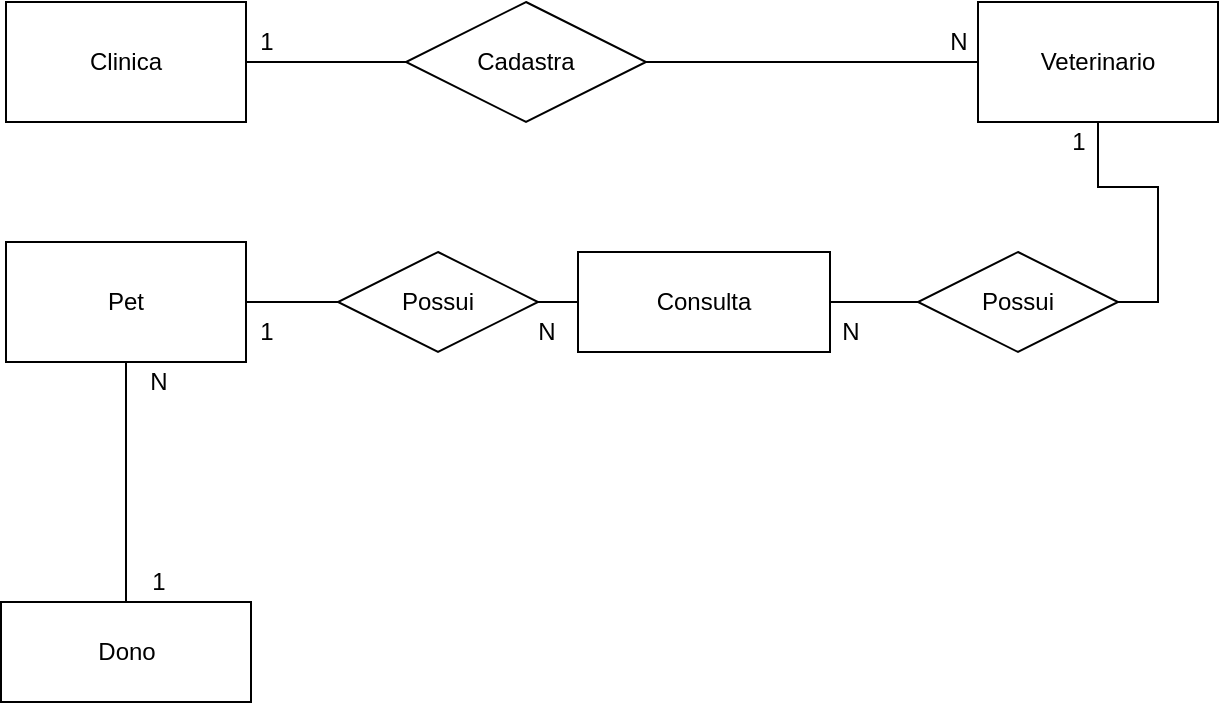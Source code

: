 <mxfile version="14.8.3" type="device" pages="2"><diagram id="OnFbCgiFtbKsJT2pwoAQ" name="conceitual"><mxGraphModel dx="1102" dy="614" grid="1" gridSize="10" guides="1" tooltips="1" connect="1" arrows="1" fold="1" page="1" pageScale="1" pageWidth="827" pageHeight="1169" math="0" shadow="0"><root><mxCell id="0"/><mxCell id="1" parent="0"/><mxCell id="nN093cGTr-EeKsWyU6kk-45" style="edgeStyle=orthogonalEdgeStyle;rounded=0;orthogonalLoop=1;jettySize=auto;html=1;entryX=0;entryY=0.5;entryDx=0;entryDy=0;endArrow=none;endFill=0;" parent="1" source="nN093cGTr-EeKsWyU6kk-42" target="nN093cGTr-EeKsWyU6kk-43" edge="1"><mxGeometry relative="1" as="geometry"/></mxCell><mxCell id="nN093cGTr-EeKsWyU6kk-42" value="Clinica" style="rounded=0;whiteSpace=wrap;html=1;" parent="1" vertex="1"><mxGeometry x="154" y="20" width="120" height="60" as="geometry"/></mxCell><mxCell id="nN093cGTr-EeKsWyU6kk-46" style="edgeStyle=orthogonalEdgeStyle;rounded=0;orthogonalLoop=1;jettySize=auto;html=1;entryX=0;entryY=0.5;entryDx=0;entryDy=0;endArrow=none;endFill=0;" parent="1" source="nN093cGTr-EeKsWyU6kk-43" target="nN093cGTr-EeKsWyU6kk-44" edge="1"><mxGeometry relative="1" as="geometry"/></mxCell><mxCell id="nN093cGTr-EeKsWyU6kk-43" value="Cadastra" style="shape=rhombus;perimeter=rhombusPerimeter;whiteSpace=wrap;html=1;align=center;" parent="1" vertex="1"><mxGeometry x="354" y="20" width="120" height="60" as="geometry"/></mxCell><mxCell id="nN093cGTr-EeKsWyU6kk-44" value="Veterinario" style="rounded=0;whiteSpace=wrap;html=1;" parent="1" vertex="1"><mxGeometry x="640" y="20" width="120" height="60" as="geometry"/></mxCell><mxCell id="nN093cGTr-EeKsWyU6kk-48" style="edgeStyle=orthogonalEdgeStyle;rounded=0;orthogonalLoop=1;jettySize=auto;html=1;endArrow=none;endFill=0;" parent="1" source="nN093cGTr-EeKsWyU6kk-47" edge="1"><mxGeometry relative="1" as="geometry"><mxPoint x="320" y="170" as="targetPoint"/></mxGeometry></mxCell><mxCell id="nN093cGTr-EeKsWyU6kk-47" value="Pet" style="rounded=0;whiteSpace=wrap;html=1;" parent="1" vertex="1"><mxGeometry x="154" y="140" width="120" height="60" as="geometry"/></mxCell><mxCell id="nN093cGTr-EeKsWyU6kk-50" style="edgeStyle=orthogonalEdgeStyle;rounded=0;orthogonalLoop=1;jettySize=auto;html=1;entryX=0.5;entryY=1;entryDx=0;entryDy=0;endArrow=none;endFill=0;exitX=1;exitY=0.5;exitDx=0;exitDy=0;" parent="1" source="nN093cGTr-EeKsWyU6kk-61" target="nN093cGTr-EeKsWyU6kk-44" edge="1"><mxGeometry relative="1" as="geometry"><mxPoint x="750" y="180" as="sourcePoint"/></mxGeometry></mxCell><mxCell id="nN093cGTr-EeKsWyU6kk-53" value="1" style="text;html=1;align=center;verticalAlign=middle;resizable=0;points=[];autosize=1;strokeColor=none;" parent="1" vertex="1"><mxGeometry x="274" y="30" width="20" height="20" as="geometry"/></mxCell><mxCell id="nN093cGTr-EeKsWyU6kk-54" value="N" style="text;html=1;align=center;verticalAlign=middle;resizable=0;points=[];autosize=1;strokeColor=none;" parent="1" vertex="1"><mxGeometry x="620" y="30" width="20" height="20" as="geometry"/></mxCell><mxCell id="nN093cGTr-EeKsWyU6kk-55" value="Consulta" style="whiteSpace=wrap;html=1;align=center;" parent="1" vertex="1"><mxGeometry x="440" y="145" width="126" height="50" as="geometry"/></mxCell><mxCell id="nN093cGTr-EeKsWyU6kk-58" style="edgeStyle=orthogonalEdgeStyle;rounded=0;orthogonalLoop=1;jettySize=auto;html=1;entryX=0;entryY=0.5;entryDx=0;entryDy=0;endArrow=none;endFill=0;" parent="1" source="nN093cGTr-EeKsWyU6kk-57" target="nN093cGTr-EeKsWyU6kk-55" edge="1"><mxGeometry relative="1" as="geometry"/></mxCell><mxCell id="nN093cGTr-EeKsWyU6kk-57" value="Possui" style="shape=rhombus;perimeter=rhombusPerimeter;whiteSpace=wrap;html=1;align=center;" parent="1" vertex="1"><mxGeometry x="320" y="145" width="100" height="50" as="geometry"/></mxCell><mxCell id="nN093cGTr-EeKsWyU6kk-62" style="edgeStyle=orthogonalEdgeStyle;rounded=0;orthogonalLoop=1;jettySize=auto;html=1;entryX=1;entryY=0.5;entryDx=0;entryDy=0;endArrow=none;endFill=0;" parent="1" source="nN093cGTr-EeKsWyU6kk-61" target="nN093cGTr-EeKsWyU6kk-55" edge="1"><mxGeometry relative="1" as="geometry"/></mxCell><mxCell id="nN093cGTr-EeKsWyU6kk-61" value="Possui" style="shape=rhombus;perimeter=rhombusPerimeter;whiteSpace=wrap;html=1;align=center;" parent="1" vertex="1"><mxGeometry x="610" y="145" width="100" height="50" as="geometry"/></mxCell><mxCell id="nN093cGTr-EeKsWyU6kk-63" value="1" style="text;html=1;align=center;verticalAlign=middle;resizable=0;points=[];autosize=1;strokeColor=none;" parent="1" vertex="1"><mxGeometry x="274" y="175" width="20" height="20" as="geometry"/></mxCell><mxCell id="nN093cGTr-EeKsWyU6kk-64" value="N" style="text;html=1;align=center;verticalAlign=middle;resizable=0;points=[];autosize=1;strokeColor=none;" parent="1" vertex="1"><mxGeometry x="414" y="175" width="20" height="20" as="geometry"/></mxCell><mxCell id="nN093cGTr-EeKsWyU6kk-65" value="1" style="text;html=1;align=center;verticalAlign=middle;resizable=0;points=[];autosize=1;strokeColor=none;" parent="1" vertex="1"><mxGeometry x="680" y="80" width="20" height="20" as="geometry"/></mxCell><mxCell id="nN093cGTr-EeKsWyU6kk-66" value="N" style="text;html=1;align=center;verticalAlign=middle;resizable=0;points=[];autosize=1;strokeColor=none;" parent="1" vertex="1"><mxGeometry x="566" y="175" width="20" height="20" as="geometry"/></mxCell><mxCell id="nN093cGTr-EeKsWyU6kk-68" style="edgeStyle=orthogonalEdgeStyle;rounded=0;orthogonalLoop=1;jettySize=auto;html=1;entryX=0.5;entryY=1;entryDx=0;entryDy=0;endArrow=none;endFill=0;" parent="1" source="nN093cGTr-EeKsWyU6kk-67" target="nN093cGTr-EeKsWyU6kk-47" edge="1"><mxGeometry relative="1" as="geometry"><Array as="points"><mxPoint x="214" y="290"/><mxPoint x="214" y="290"/></Array></mxGeometry></mxCell><mxCell id="nN093cGTr-EeKsWyU6kk-67" value="Dono" style="whiteSpace=wrap;html=1;align=center;" parent="1" vertex="1"><mxGeometry x="151.5" y="320" width="125" height="50" as="geometry"/></mxCell><mxCell id="nN093cGTr-EeKsWyU6kk-69" value="N" style="text;html=1;align=center;verticalAlign=middle;resizable=0;points=[];autosize=1;strokeColor=none;" parent="1" vertex="1"><mxGeometry x="220" y="200" width="20" height="20" as="geometry"/></mxCell><mxCell id="nN093cGTr-EeKsWyU6kk-70" value="1" style="text;html=1;align=center;verticalAlign=middle;resizable=0;points=[];autosize=1;strokeColor=none;" parent="1" vertex="1"><mxGeometry x="220" y="300" width="20" height="20" as="geometry"/></mxCell></root></mxGraphModel></diagram><diagram id="5a3d0AEh72yn7IAAGHMt" name="logico"><mxGraphModel dx="1102" dy="614" grid="1" gridSize="10" guides="1" tooltips="1" connect="1" arrows="1" fold="1" page="1" pageScale="1" pageWidth="827" pageHeight="1169" math="0" shadow="0"><root><mxCell id="mE3zq2TkPyMRRu1g7rVJ-0"/><mxCell id="mE3zq2TkPyMRRu1g7rVJ-1" parent="mE3zq2TkPyMRRu1g7rVJ-0"/><mxCell id="PNqtEEp4w9q0e0GIBCmY-0" value="Clinica" style="shape=table;startSize=30;container=1;collapsible=1;childLayout=tableLayout;fixedRows=1;rowLines=0;fontStyle=1;align=center;resizeLast=1;" vertex="1" parent="mE3zq2TkPyMRRu1g7rVJ-1"><mxGeometry width="180" height="100" as="geometry"/></mxCell><mxCell id="PNqtEEp4w9q0e0GIBCmY-1" value="" style="shape=partialRectangle;collapsible=0;dropTarget=0;pointerEvents=0;fillColor=none;top=0;left=0;bottom=1;right=0;points=[[0,0.5],[1,0.5]];portConstraint=eastwest;" vertex="1" parent="PNqtEEp4w9q0e0GIBCmY-0"><mxGeometry y="30" width="180" height="30" as="geometry"/></mxCell><mxCell id="PNqtEEp4w9q0e0GIBCmY-2" value="PK" style="shape=partialRectangle;connectable=0;fillColor=none;top=0;left=0;bottom=0;right=0;fontStyle=1;overflow=hidden;" vertex="1" parent="PNqtEEp4w9q0e0GIBCmY-1"><mxGeometry width="30" height="30" as="geometry"/></mxCell><mxCell id="PNqtEEp4w9q0e0GIBCmY-3" value="IdClinica" style="shape=partialRectangle;connectable=0;fillColor=none;top=0;left=0;bottom=0;right=0;align=left;spacingLeft=6;fontStyle=5;overflow=hidden;" vertex="1" parent="PNqtEEp4w9q0e0GIBCmY-1"><mxGeometry x="30" width="150" height="30" as="geometry"/></mxCell><mxCell id="PNqtEEp4w9q0e0GIBCmY-4" value="" style="shape=partialRectangle;collapsible=0;dropTarget=0;pointerEvents=0;fillColor=none;top=0;left=0;bottom=0;right=0;points=[[0,0.5],[1,0.5]];portConstraint=eastwest;" vertex="1" parent="PNqtEEp4w9q0e0GIBCmY-0"><mxGeometry y="60" width="180" height="30" as="geometry"/></mxCell><mxCell id="PNqtEEp4w9q0e0GIBCmY-5" value="" style="shape=partialRectangle;connectable=0;fillColor=none;top=0;left=0;bottom=0;right=0;editable=1;overflow=hidden;" vertex="1" parent="PNqtEEp4w9q0e0GIBCmY-4"><mxGeometry width="30" height="30" as="geometry"/></mxCell><mxCell id="PNqtEEp4w9q0e0GIBCmY-6" value="Endereco" style="shape=partialRectangle;connectable=0;fillColor=none;top=0;left=0;bottom=0;right=0;align=left;spacingLeft=6;overflow=hidden;" vertex="1" parent="PNqtEEp4w9q0e0GIBCmY-4"><mxGeometry x="30" width="150" height="30" as="geometry"/></mxCell><mxCell id="PNqtEEp4w9q0e0GIBCmY-13" value="Veterinario" style="shape=table;startSize=30;container=1;collapsible=1;childLayout=tableLayout;fixedRows=1;rowLines=0;fontStyle=1;align=center;resizeLast=1;" vertex="1" parent="mE3zq2TkPyMRRu1g7rVJ-1"><mxGeometry x="310" width="180" height="130" as="geometry"/></mxCell><mxCell id="PNqtEEp4w9q0e0GIBCmY-14" value="" style="shape=partialRectangle;collapsible=0;dropTarget=0;pointerEvents=0;fillColor=none;top=0;left=0;bottom=0;right=0;points=[[0,0.5],[1,0.5]];portConstraint=eastwest;" vertex="1" parent="PNqtEEp4w9q0e0GIBCmY-13"><mxGeometry y="30" width="180" height="30" as="geometry"/></mxCell><mxCell id="PNqtEEp4w9q0e0GIBCmY-15" value="PK" style="shape=partialRectangle;connectable=0;fillColor=none;top=0;left=0;bottom=0;right=0;fontStyle=1;overflow=hidden;" vertex="1" parent="PNqtEEp4w9q0e0GIBCmY-14"><mxGeometry width="60" height="30" as="geometry"/></mxCell><mxCell id="PNqtEEp4w9q0e0GIBCmY-16" value="IdVeterinario" style="shape=partialRectangle;connectable=0;fillColor=none;top=0;left=0;bottom=0;right=0;align=left;spacingLeft=6;fontStyle=5;overflow=hidden;" vertex="1" parent="PNqtEEp4w9q0e0GIBCmY-14"><mxGeometry x="60" width="120" height="30" as="geometry"/></mxCell><mxCell id="PNqtEEp4w9q0e0GIBCmY-17" value="" style="shape=partialRectangle;collapsible=0;dropTarget=0;pointerEvents=0;fillColor=none;top=0;left=0;bottom=1;right=0;points=[[0,0.5],[1,0.5]];portConstraint=eastwest;" vertex="1" parent="PNqtEEp4w9q0e0GIBCmY-13"><mxGeometry y="60" width="180" height="30" as="geometry"/></mxCell><mxCell id="PNqtEEp4w9q0e0GIBCmY-18" value="FK" style="shape=partialRectangle;connectable=0;fillColor=none;top=0;left=0;bottom=0;right=0;fontStyle=1;overflow=hidden;" vertex="1" parent="PNqtEEp4w9q0e0GIBCmY-17"><mxGeometry width="60" height="30" as="geometry"/></mxCell><mxCell id="PNqtEEp4w9q0e0GIBCmY-19" value="IdClinica" style="shape=partialRectangle;connectable=0;fillColor=none;top=0;left=0;bottom=0;right=0;align=left;spacingLeft=6;fontStyle=5;overflow=hidden;" vertex="1" parent="PNqtEEp4w9q0e0GIBCmY-17"><mxGeometry x="60" width="120" height="30" as="geometry"/></mxCell><mxCell id="PNqtEEp4w9q0e0GIBCmY-20" value="" style="shape=partialRectangle;collapsible=0;dropTarget=0;pointerEvents=0;fillColor=none;top=0;left=0;bottom=0;right=0;points=[[0,0.5],[1,0.5]];portConstraint=eastwest;" vertex="1" parent="PNqtEEp4w9q0e0GIBCmY-13"><mxGeometry y="90" width="180" height="30" as="geometry"/></mxCell><mxCell id="PNqtEEp4w9q0e0GIBCmY-21" value="" style="shape=partialRectangle;connectable=0;fillColor=none;top=0;left=0;bottom=0;right=0;editable=1;overflow=hidden;" vertex="1" parent="PNqtEEp4w9q0e0GIBCmY-20"><mxGeometry width="60" height="30" as="geometry"/></mxCell><mxCell id="PNqtEEp4w9q0e0GIBCmY-22" value="nome" style="shape=partialRectangle;connectable=0;fillColor=none;top=0;left=0;bottom=0;right=0;align=left;spacingLeft=6;overflow=hidden;" vertex="1" parent="PNqtEEp4w9q0e0GIBCmY-20"><mxGeometry x="60" width="120" height="30" as="geometry"/></mxCell><mxCell id="PNqtEEp4w9q0e0GIBCmY-26" value="" style="edgeStyle=entityRelationEdgeStyle;fontSize=12;html=1;endArrow=ERoneToMany;" edge="1" parent="mE3zq2TkPyMRRu1g7rVJ-1" source="PNqtEEp4w9q0e0GIBCmY-1" target="PNqtEEp4w9q0e0GIBCmY-17"><mxGeometry width="100" height="100" relative="1" as="geometry"><mxPoint x="360" y="370" as="sourcePoint"/><mxPoint x="460" y="270" as="targetPoint"/></mxGeometry></mxCell><mxCell id="DdA2Aj8NmmW0z8TJMMHV-0" value="Pets" style="shape=table;startSize=30;container=1;collapsible=1;childLayout=tableLayout;fixedRows=1;rowLines=0;fontStyle=1;align=center;resizeLast=1;" vertex="1" parent="mE3zq2TkPyMRRu1g7rVJ-1"><mxGeometry x="320" y="230" width="180" height="190" as="geometry"/></mxCell><mxCell id="DdA2Aj8NmmW0z8TJMMHV-1" value="" style="shape=partialRectangle;collapsible=0;dropTarget=0;pointerEvents=0;fillColor=none;top=0;left=0;bottom=0;right=0;points=[[0,0.5],[1,0.5]];portConstraint=eastwest;" vertex="1" parent="DdA2Aj8NmmW0z8TJMMHV-0"><mxGeometry y="30" width="180" height="30" as="geometry"/></mxCell><mxCell id="DdA2Aj8NmmW0z8TJMMHV-2" value="PK" style="shape=partialRectangle;connectable=0;fillColor=none;top=0;left=0;bottom=0;right=0;fontStyle=1;overflow=hidden;" vertex="1" parent="DdA2Aj8NmmW0z8TJMMHV-1"><mxGeometry width="60" height="30" as="geometry"/></mxCell><mxCell id="DdA2Aj8NmmW0z8TJMMHV-3" value="IdPet" style="shape=partialRectangle;connectable=0;fillColor=none;top=0;left=0;bottom=0;right=0;align=left;spacingLeft=6;fontStyle=5;overflow=hidden;" vertex="1" parent="DdA2Aj8NmmW0z8TJMMHV-1"><mxGeometry x="60" width="120" height="30" as="geometry"/></mxCell><mxCell id="DdA2Aj8NmmW0z8TJMMHV-4" value="" style="shape=partialRectangle;collapsible=0;dropTarget=0;pointerEvents=0;fillColor=none;top=0;left=0;bottom=1;right=0;points=[[0,0.5],[1,0.5]];portConstraint=eastwest;" vertex="1" parent="DdA2Aj8NmmW0z8TJMMHV-0"><mxGeometry y="60" width="180" height="30" as="geometry"/></mxCell><mxCell id="DdA2Aj8NmmW0z8TJMMHV-5" value="FK" style="shape=partialRectangle;connectable=0;fillColor=none;top=0;left=0;bottom=0;right=0;fontStyle=1;overflow=hidden;" vertex="1" parent="DdA2Aj8NmmW0z8TJMMHV-4"><mxGeometry width="60" height="30" as="geometry"/></mxCell><mxCell id="DdA2Aj8NmmW0z8TJMMHV-6" value="IdDono" style="shape=partialRectangle;connectable=0;fillColor=none;top=0;left=0;bottom=0;right=0;align=left;spacingLeft=6;fontStyle=5;overflow=hidden;" vertex="1" parent="DdA2Aj8NmmW0z8TJMMHV-4"><mxGeometry x="60" width="120" height="30" as="geometry"/></mxCell><mxCell id="DdA2Aj8NmmW0z8TJMMHV-89" value="" style="shape=partialRectangle;collapsible=0;dropTarget=0;pointerEvents=0;fillColor=none;top=0;left=0;bottom=1;right=0;points=[[0,0.5],[1,0.5]];portConstraint=eastwest;" vertex="1" parent="DdA2Aj8NmmW0z8TJMMHV-0"><mxGeometry y="90" width="180" height="30" as="geometry"/></mxCell><mxCell id="DdA2Aj8NmmW0z8TJMMHV-90" value="FK" style="shape=partialRectangle;connectable=0;fillColor=none;top=0;left=0;bottom=0;right=0;fontStyle=1;overflow=hidden;" vertex="1" parent="DdA2Aj8NmmW0z8TJMMHV-89"><mxGeometry width="60" height="30" as="geometry"/></mxCell><mxCell id="DdA2Aj8NmmW0z8TJMMHV-91" value="IdRaca" style="shape=partialRectangle;connectable=0;fillColor=none;top=0;left=0;bottom=0;right=0;align=left;spacingLeft=6;fontStyle=5;overflow=hidden;" vertex="1" parent="DdA2Aj8NmmW0z8TJMMHV-89"><mxGeometry x="60" width="120" height="30" as="geometry"/></mxCell><mxCell id="DdA2Aj8NmmW0z8TJMMHV-7" value="" style="shape=partialRectangle;collapsible=0;dropTarget=0;pointerEvents=0;fillColor=none;top=0;left=0;bottom=0;right=0;points=[[0,0.5],[1,0.5]];portConstraint=eastwest;" vertex="1" parent="DdA2Aj8NmmW0z8TJMMHV-0"><mxGeometry y="120" width="180" height="30" as="geometry"/></mxCell><mxCell id="DdA2Aj8NmmW0z8TJMMHV-8" value="" style="shape=partialRectangle;connectable=0;fillColor=none;top=0;left=0;bottom=0;right=0;editable=1;overflow=hidden;" vertex="1" parent="DdA2Aj8NmmW0z8TJMMHV-7"><mxGeometry width="60" height="30" as="geometry"/></mxCell><mxCell id="DdA2Aj8NmmW0z8TJMMHV-9" value="nome_pet" style="shape=partialRectangle;connectable=0;fillColor=none;top=0;left=0;bottom=0;right=0;align=left;spacingLeft=6;overflow=hidden;" vertex="1" parent="DdA2Aj8NmmW0z8TJMMHV-7"><mxGeometry x="60" width="120" height="30" as="geometry"/></mxCell><mxCell id="DdA2Aj8NmmW0z8TJMMHV-10" value="" style="shape=partialRectangle;collapsible=0;dropTarget=0;pointerEvents=0;fillColor=none;top=0;left=0;bottom=0;right=0;points=[[0,0.5],[1,0.5]];portConstraint=eastwest;" vertex="1" parent="DdA2Aj8NmmW0z8TJMMHV-0"><mxGeometry y="150" width="180" height="30" as="geometry"/></mxCell><mxCell id="DdA2Aj8NmmW0z8TJMMHV-11" value="" style="shape=partialRectangle;connectable=0;fillColor=none;top=0;left=0;bottom=0;right=0;editable=1;overflow=hidden;" vertex="1" parent="DdA2Aj8NmmW0z8TJMMHV-10"><mxGeometry width="60" height="30" as="geometry"/></mxCell><mxCell id="DdA2Aj8NmmW0z8TJMMHV-12" value="data_de_nascimento" style="shape=partialRectangle;connectable=0;fillColor=none;top=0;left=0;bottom=0;right=0;align=left;spacingLeft=6;overflow=hidden;" vertex="1" parent="DdA2Aj8NmmW0z8TJMMHV-10"><mxGeometry x="60" width="120" height="30" as="geometry"/></mxCell><mxCell id="DdA2Aj8NmmW0z8TJMMHV-44" value="Consulta" style="shape=table;startSize=30;container=1;collapsible=1;childLayout=tableLayout;fixedRows=1;rowLines=0;fontStyle=1;align=center;resizeLast=1;" vertex="1" parent="mE3zq2TkPyMRRu1g7rVJ-1"><mxGeometry x="610" width="180" height="190" as="geometry"/></mxCell><mxCell id="DdA2Aj8NmmW0z8TJMMHV-45" value="" style="shape=partialRectangle;collapsible=0;dropTarget=0;pointerEvents=0;fillColor=none;top=0;left=0;bottom=0;right=0;points=[[0,0.5],[1,0.5]];portConstraint=eastwest;" vertex="1" parent="DdA2Aj8NmmW0z8TJMMHV-44"><mxGeometry y="30" width="180" height="30" as="geometry"/></mxCell><mxCell id="DdA2Aj8NmmW0z8TJMMHV-46" value="PK" style="shape=partialRectangle;connectable=0;fillColor=none;top=0;left=0;bottom=0;right=0;fontStyle=1;overflow=hidden;" vertex="1" parent="DdA2Aj8NmmW0z8TJMMHV-45"><mxGeometry width="60" height="30" as="geometry"/></mxCell><mxCell id="DdA2Aj8NmmW0z8TJMMHV-47" value="IdConsulta" style="shape=partialRectangle;connectable=0;fillColor=none;top=0;left=0;bottom=0;right=0;align=left;spacingLeft=6;fontStyle=5;overflow=hidden;" vertex="1" parent="DdA2Aj8NmmW0z8TJMMHV-45"><mxGeometry x="60" width="120" height="30" as="geometry"/></mxCell><mxCell id="DdA2Aj8NmmW0z8TJMMHV-48" value="" style="shape=partialRectangle;collapsible=0;dropTarget=0;pointerEvents=0;fillColor=none;top=0;left=0;bottom=1;right=0;points=[[0,0.5],[1,0.5]];portConstraint=eastwest;" vertex="1" parent="DdA2Aj8NmmW0z8TJMMHV-44"><mxGeometry y="60" width="180" height="30" as="geometry"/></mxCell><mxCell id="DdA2Aj8NmmW0z8TJMMHV-49" value="FK" style="shape=partialRectangle;connectable=0;fillColor=none;top=0;left=0;bottom=0;right=0;fontStyle=1;overflow=hidden;" vertex="1" parent="DdA2Aj8NmmW0z8TJMMHV-48"><mxGeometry width="60" height="30" as="geometry"/></mxCell><mxCell id="DdA2Aj8NmmW0z8TJMMHV-50" value="IdPet" style="shape=partialRectangle;connectable=0;fillColor=none;top=0;left=0;bottom=0;right=0;align=left;spacingLeft=6;fontStyle=5;overflow=hidden;" vertex="1" parent="DdA2Aj8NmmW0z8TJMMHV-48"><mxGeometry x="60" width="120" height="30" as="geometry"/></mxCell><mxCell id="DdA2Aj8NmmW0z8TJMMHV-60" value="" style="shape=partialRectangle;collapsible=0;dropTarget=0;pointerEvents=0;fillColor=none;top=0;left=0;bottom=1;right=0;points=[[0,0.5],[1,0.5]];portConstraint=eastwest;" vertex="1" parent="DdA2Aj8NmmW0z8TJMMHV-44"><mxGeometry y="90" width="180" height="30" as="geometry"/></mxCell><mxCell id="DdA2Aj8NmmW0z8TJMMHV-61" value="FK" style="shape=partialRectangle;connectable=0;fillColor=none;top=0;left=0;bottom=0;right=0;fontStyle=1;overflow=hidden;" vertex="1" parent="DdA2Aj8NmmW0z8TJMMHV-60"><mxGeometry width="60" height="30" as="geometry"/></mxCell><mxCell id="DdA2Aj8NmmW0z8TJMMHV-62" value="IdVeterinario" style="shape=partialRectangle;connectable=0;fillColor=none;top=0;left=0;bottom=0;right=0;align=left;spacingLeft=6;fontStyle=5;overflow=hidden;" vertex="1" parent="DdA2Aj8NmmW0z8TJMMHV-60"><mxGeometry x="60" width="120" height="30" as="geometry"/></mxCell><mxCell id="DdA2Aj8NmmW0z8TJMMHV-51" value="" style="shape=partialRectangle;collapsible=0;dropTarget=0;pointerEvents=0;fillColor=none;top=0;left=0;bottom=0;right=0;points=[[0,0.5],[1,0.5]];portConstraint=eastwest;" vertex="1" parent="DdA2Aj8NmmW0z8TJMMHV-44"><mxGeometry y="120" width="180" height="30" as="geometry"/></mxCell><mxCell id="DdA2Aj8NmmW0z8TJMMHV-52" value="" style="shape=partialRectangle;connectable=0;fillColor=none;top=0;left=0;bottom=0;right=0;editable=1;overflow=hidden;" vertex="1" parent="DdA2Aj8NmmW0z8TJMMHV-51"><mxGeometry width="60" height="30" as="geometry"/></mxCell><mxCell id="DdA2Aj8NmmW0z8TJMMHV-53" value="Row 3" style="shape=partialRectangle;connectable=0;fillColor=none;top=0;left=0;bottom=0;right=0;align=left;spacingLeft=6;overflow=hidden;" vertex="1" parent="DdA2Aj8NmmW0z8TJMMHV-51"><mxGeometry x="60" width="120" height="30" as="geometry"/></mxCell><mxCell id="DdA2Aj8NmmW0z8TJMMHV-54" value="" style="shape=partialRectangle;collapsible=0;dropTarget=0;pointerEvents=0;fillColor=none;top=0;left=0;bottom=0;right=0;points=[[0,0.5],[1,0.5]];portConstraint=eastwest;" vertex="1" parent="DdA2Aj8NmmW0z8TJMMHV-44"><mxGeometry y="150" width="180" height="30" as="geometry"/></mxCell><mxCell id="DdA2Aj8NmmW0z8TJMMHV-55" value="" style="shape=partialRectangle;connectable=0;fillColor=none;top=0;left=0;bottom=0;right=0;editable=1;overflow=hidden;" vertex="1" parent="DdA2Aj8NmmW0z8TJMMHV-54"><mxGeometry width="60" height="30" as="geometry"/></mxCell><mxCell id="DdA2Aj8NmmW0z8TJMMHV-56" value="Row 4" style="shape=partialRectangle;connectable=0;fillColor=none;top=0;left=0;bottom=0;right=0;align=left;spacingLeft=6;overflow=hidden;" vertex="1" parent="DdA2Aj8NmmW0z8TJMMHV-54"><mxGeometry x="60" width="120" height="30" as="geometry"/></mxCell><mxCell id="DdA2Aj8NmmW0z8TJMMHV-63" value="" style="edgeStyle=entityRelationEdgeStyle;fontSize=12;html=1;endArrow=ERoneToMany;" edge="1" parent="mE3zq2TkPyMRRu1g7rVJ-1" source="PNqtEEp4w9q0e0GIBCmY-14" target="DdA2Aj8NmmW0z8TJMMHV-60"><mxGeometry width="100" height="100" relative="1" as="geometry"><mxPoint x="360" y="370" as="sourcePoint"/><mxPoint x="460" y="270" as="targetPoint"/></mxGeometry></mxCell><mxCell id="DdA2Aj8NmmW0z8TJMMHV-64" value="" style="edgeStyle=entityRelationEdgeStyle;fontSize=12;html=1;endArrow=ERoneToMany;" edge="1" parent="mE3zq2TkPyMRRu1g7rVJ-1" source="DdA2Aj8NmmW0z8TJMMHV-1" target="DdA2Aj8NmmW0z8TJMMHV-48"><mxGeometry width="100" height="100" relative="1" as="geometry"><mxPoint x="360" y="370" as="sourcePoint"/><mxPoint x="460" y="270" as="targetPoint"/></mxGeometry></mxCell><mxCell id="DdA2Aj8NmmW0z8TJMMHV-75" value="Dono" style="shape=table;startSize=30;container=1;collapsible=1;childLayout=tableLayout;fixedRows=1;rowLines=0;fontStyle=1;align=center;resizeLast=1;" vertex="1" parent="mE3zq2TkPyMRRu1g7rVJ-1"><mxGeometry y="240" width="180" height="100" as="geometry"/></mxCell><mxCell id="DdA2Aj8NmmW0z8TJMMHV-76" value="" style="shape=partialRectangle;collapsible=0;dropTarget=0;pointerEvents=0;fillColor=none;top=0;left=0;bottom=0;right=0;points=[[0,0.5],[1,0.5]];portConstraint=eastwest;" vertex="1" parent="DdA2Aj8NmmW0z8TJMMHV-75"><mxGeometry y="30" width="180" height="30" as="geometry"/></mxCell><mxCell id="DdA2Aj8NmmW0z8TJMMHV-77" value="PK" style="shape=partialRectangle;connectable=0;fillColor=none;top=0;left=0;bottom=0;right=0;fontStyle=1;overflow=hidden;" vertex="1" parent="DdA2Aj8NmmW0z8TJMMHV-76"><mxGeometry width="60" height="30" as="geometry"/></mxCell><mxCell id="DdA2Aj8NmmW0z8TJMMHV-78" value="IdDono" style="shape=partialRectangle;connectable=0;fillColor=none;top=0;left=0;bottom=0;right=0;align=left;spacingLeft=6;fontStyle=5;overflow=hidden;" vertex="1" parent="DdA2Aj8NmmW0z8TJMMHV-76"><mxGeometry x="60" width="120" height="30" as="geometry"/></mxCell><mxCell id="DdA2Aj8NmmW0z8TJMMHV-82" value="" style="shape=partialRectangle;collapsible=0;dropTarget=0;pointerEvents=0;fillColor=none;top=0;left=0;bottom=0;right=0;points=[[0,0.5],[1,0.5]];portConstraint=eastwest;" vertex="1" parent="DdA2Aj8NmmW0z8TJMMHV-75"><mxGeometry y="60" width="180" height="30" as="geometry"/></mxCell><mxCell id="DdA2Aj8NmmW0z8TJMMHV-83" value="" style="shape=partialRectangle;connectable=0;fillColor=none;top=0;left=0;bottom=0;right=0;editable=1;overflow=hidden;" vertex="1" parent="DdA2Aj8NmmW0z8TJMMHV-82"><mxGeometry width="60" height="30" as="geometry"/></mxCell><mxCell id="DdA2Aj8NmmW0z8TJMMHV-84" value="nome" style="shape=partialRectangle;connectable=0;fillColor=none;top=0;left=0;bottom=0;right=0;align=left;spacingLeft=6;overflow=hidden;" vertex="1" parent="DdA2Aj8NmmW0z8TJMMHV-82"><mxGeometry x="60" width="120" height="30" as="geometry"/></mxCell><mxCell id="DdA2Aj8NmmW0z8TJMMHV-85" value="" style="edgeStyle=entityRelationEdgeStyle;fontSize=12;html=1;endArrow=ERoneToMany;" edge="1" parent="mE3zq2TkPyMRRu1g7rVJ-1" source="DdA2Aj8NmmW0z8TJMMHV-76" target="DdA2Aj8NmmW0z8TJMMHV-4"><mxGeometry width="100" height="100" relative="1" as="geometry"><mxPoint x="360" y="370" as="sourcePoint"/><mxPoint x="460" y="270" as="targetPoint"/></mxGeometry></mxCell><mxCell id="DdA2Aj8NmmW0z8TJMMHV-92" value="Raca" style="shape=table;startSize=30;container=1;collapsible=1;childLayout=tableLayout;fixedRows=1;rowLines=0;fontStyle=1;align=center;resizeLast=1;" vertex="1" parent="mE3zq2TkPyMRRu1g7rVJ-1"><mxGeometry x="320" y="490" width="180" height="130" as="geometry"/></mxCell><mxCell id="DdA2Aj8NmmW0z8TJMMHV-93" value="" style="shape=partialRectangle;collapsible=0;dropTarget=0;pointerEvents=0;fillColor=none;top=0;left=0;bottom=0;right=0;points=[[0,0.5],[1,0.5]];portConstraint=eastwest;" vertex="1" parent="DdA2Aj8NmmW0z8TJMMHV-92"><mxGeometry y="30" width="180" height="30" as="geometry"/></mxCell><mxCell id="DdA2Aj8NmmW0z8TJMMHV-94" value="PK" style="shape=partialRectangle;connectable=0;fillColor=none;top=0;left=0;bottom=0;right=0;fontStyle=1;overflow=hidden;" vertex="1" parent="DdA2Aj8NmmW0z8TJMMHV-93"><mxGeometry width="60" height="30" as="geometry"/></mxCell><mxCell id="DdA2Aj8NmmW0z8TJMMHV-95" value="IdRaca" style="shape=partialRectangle;connectable=0;fillColor=none;top=0;left=0;bottom=0;right=0;align=left;spacingLeft=6;fontStyle=5;overflow=hidden;" vertex="1" parent="DdA2Aj8NmmW0z8TJMMHV-93"><mxGeometry x="60" width="120" height="30" as="geometry"/></mxCell><mxCell id="DdA2Aj8NmmW0z8TJMMHV-96" value="" style="shape=partialRectangle;collapsible=0;dropTarget=0;pointerEvents=0;fillColor=none;top=0;left=0;bottom=1;right=0;points=[[0,0.5],[1,0.5]];portConstraint=eastwest;" vertex="1" parent="DdA2Aj8NmmW0z8TJMMHV-92"><mxGeometry y="60" width="180" height="30" as="geometry"/></mxCell><mxCell id="DdA2Aj8NmmW0z8TJMMHV-97" value="FK" style="shape=partialRectangle;connectable=0;fillColor=none;top=0;left=0;bottom=0;right=0;fontStyle=1;overflow=hidden;" vertex="1" parent="DdA2Aj8NmmW0z8TJMMHV-96"><mxGeometry width="60" height="30" as="geometry"/></mxCell><mxCell id="DdA2Aj8NmmW0z8TJMMHV-98" value="IdTipo" style="shape=partialRectangle;connectable=0;fillColor=none;top=0;left=0;bottom=0;right=0;align=left;spacingLeft=6;fontStyle=5;overflow=hidden;" vertex="1" parent="DdA2Aj8NmmW0z8TJMMHV-96"><mxGeometry x="60" width="120" height="30" as="geometry"/></mxCell><mxCell id="DdA2Aj8NmmW0z8TJMMHV-99" value="" style="shape=partialRectangle;collapsible=0;dropTarget=0;pointerEvents=0;fillColor=none;top=0;left=0;bottom=0;right=0;points=[[0,0.5],[1,0.5]];portConstraint=eastwest;" vertex="1" parent="DdA2Aj8NmmW0z8TJMMHV-92"><mxGeometry y="90" width="180" height="30" as="geometry"/></mxCell><mxCell id="DdA2Aj8NmmW0z8TJMMHV-100" value="" style="shape=partialRectangle;connectable=0;fillColor=none;top=0;left=0;bottom=0;right=0;editable=1;overflow=hidden;" vertex="1" parent="DdA2Aj8NmmW0z8TJMMHV-99"><mxGeometry width="60" height="30" as="geometry"/></mxCell><mxCell id="DdA2Aj8NmmW0z8TJMMHV-101" value="raca_do_pet" style="shape=partialRectangle;connectable=0;fillColor=none;top=0;left=0;bottom=0;right=0;align=left;spacingLeft=6;overflow=hidden;" vertex="1" parent="DdA2Aj8NmmW0z8TJMMHV-99"><mxGeometry x="60" width="120" height="30" as="geometry"/></mxCell><mxCell id="DdA2Aj8NmmW0z8TJMMHV-102" value="" style="edgeStyle=entityRelationEdgeStyle;fontSize=12;html=1;endArrow=ERoneToMany;" edge="1" parent="mE3zq2TkPyMRRu1g7rVJ-1" source="DdA2Aj8NmmW0z8TJMMHV-93" target="DdA2Aj8NmmW0z8TJMMHV-89"><mxGeometry width="100" height="100" relative="1" as="geometry"><mxPoint x="360" y="370" as="sourcePoint"/><mxPoint x="460" y="270" as="targetPoint"/></mxGeometry></mxCell><mxCell id="DdA2Aj8NmmW0z8TJMMHV-103" value="Tipo de Pet" style="shape=table;startSize=30;container=1;collapsible=1;childLayout=tableLayout;fixedRows=1;rowLines=0;fontStyle=1;align=center;resizeLast=1;" vertex="1" parent="mE3zq2TkPyMRRu1g7rVJ-1"><mxGeometry y="490" width="180" height="100" as="geometry"/></mxCell><mxCell id="DdA2Aj8NmmW0z8TJMMHV-104" value="" style="shape=partialRectangle;collapsible=0;dropTarget=0;pointerEvents=0;fillColor=none;top=0;left=0;bottom=1;right=0;points=[[0,0.5],[1,0.5]];portConstraint=eastwest;" vertex="1" parent="DdA2Aj8NmmW0z8TJMMHV-103"><mxGeometry y="30" width="180" height="30" as="geometry"/></mxCell><mxCell id="DdA2Aj8NmmW0z8TJMMHV-105" value="PK" style="shape=partialRectangle;connectable=0;fillColor=none;top=0;left=0;bottom=0;right=0;fontStyle=1;overflow=hidden;" vertex="1" parent="DdA2Aj8NmmW0z8TJMMHV-104"><mxGeometry width="30" height="30" as="geometry"/></mxCell><mxCell id="DdA2Aj8NmmW0z8TJMMHV-106" value="IdTipo" style="shape=partialRectangle;connectable=0;fillColor=none;top=0;left=0;bottom=0;right=0;align=left;spacingLeft=6;fontStyle=5;overflow=hidden;" vertex="1" parent="DdA2Aj8NmmW0z8TJMMHV-104"><mxGeometry x="30" width="150" height="30" as="geometry"/></mxCell><mxCell id="DdA2Aj8NmmW0z8TJMMHV-107" value="" style="shape=partialRectangle;collapsible=0;dropTarget=0;pointerEvents=0;fillColor=none;top=0;left=0;bottom=0;right=0;points=[[0,0.5],[1,0.5]];portConstraint=eastwest;" vertex="1" parent="DdA2Aj8NmmW0z8TJMMHV-103"><mxGeometry y="60" width="180" height="30" as="geometry"/></mxCell><mxCell id="DdA2Aj8NmmW0z8TJMMHV-108" value="" style="shape=partialRectangle;connectable=0;fillColor=none;top=0;left=0;bottom=0;right=0;editable=1;overflow=hidden;" vertex="1" parent="DdA2Aj8NmmW0z8TJMMHV-107"><mxGeometry width="30" height="30" as="geometry"/></mxCell><mxCell id="DdA2Aj8NmmW0z8TJMMHV-109" value="Tipo_de_Pet" style="shape=partialRectangle;connectable=0;fillColor=none;top=0;left=0;bottom=0;right=0;align=left;spacingLeft=6;overflow=hidden;" vertex="1" parent="DdA2Aj8NmmW0z8TJMMHV-107"><mxGeometry x="30" width="150" height="30" as="geometry"/></mxCell><mxCell id="DdA2Aj8NmmW0z8TJMMHV-110" value="" style="edgeStyle=entityRelationEdgeStyle;fontSize=12;html=1;endArrow=ERoneToMany;" edge="1" parent="mE3zq2TkPyMRRu1g7rVJ-1" source="DdA2Aj8NmmW0z8TJMMHV-104" target="DdA2Aj8NmmW0z8TJMMHV-96"><mxGeometry width="100" height="100" relative="1" as="geometry"><mxPoint x="360" y="370" as="sourcePoint"/><mxPoint x="460" y="270" as="targetPoint"/></mxGeometry></mxCell></root></mxGraphModel></diagram></mxfile>